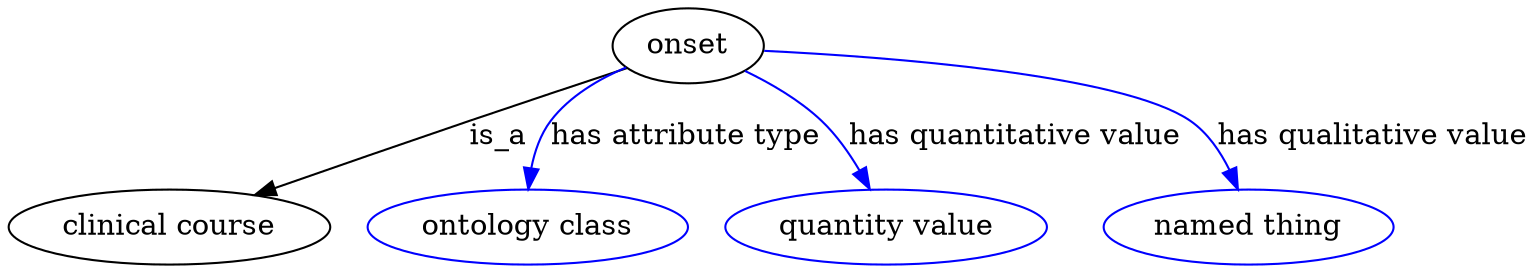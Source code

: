 digraph {
	graph [bb="0,0,575.74,123"];
	node [label="\N"];
	onset	 [height=0.5,
		label=onset,
		pos="268.74,105",
		width=0.81243];
	"clinical course"	 [height=0.5,
		pos="61.745,18",
		width=1.7151];
	onset -> "clinical course"	 [label=is_a,
		lp="188.74,61.5",
		pos="e,96.982,32.81 244.19,94.678 210.31,80.439 148.64,54.522 106.46,36.794"];
	"has attribute type"	 [color=blue,
		height=0.5,
		label="ontology class",
		pos="202.74,18",
		width=1.7151];
	onset -> "has attribute type"	 [color=blue,
		label="has attribute type",
		lp="270.74,61.5",
		pos="e,207.73,36.145 247.97,91.82 239.58,85.69 230.35,77.805 223.74,69 218.52,62.028 214.35,53.569 211.16,45.56",
		style=solid];
	"has quantitative value"	 [color=blue,
		height=0.5,
		label="quantity value",
		pos="343.74,18",
		width=1.6971];
	onset -> "has quantitative value"	 [color=blue,
		label="has quantitative value",
		lp="387.24,61.5",
		pos="e,336.92,36.229 290.06,92.523 299.38,86.312 309.95,78.171 317.74,69 323.66,62.032 328.69,53.486 332.69,45.395",
		style=solid];
	"has qualitative value"	 [color=blue,
		height=0.5,
		label="named thing",
		pos="481.74,18",
		width=1.5346];
	onset -> "has qualitative value"	 [color=blue,
		label="has qualitative value",
		lp="519.74,61.5",
		pos="e,475.2,36.04 297.71,102.13 342.61,97.206 426.39,86.021 450.74,69 459.25,63.053 465.85,53.949 470.73,45.07",
		style=solid];
}
